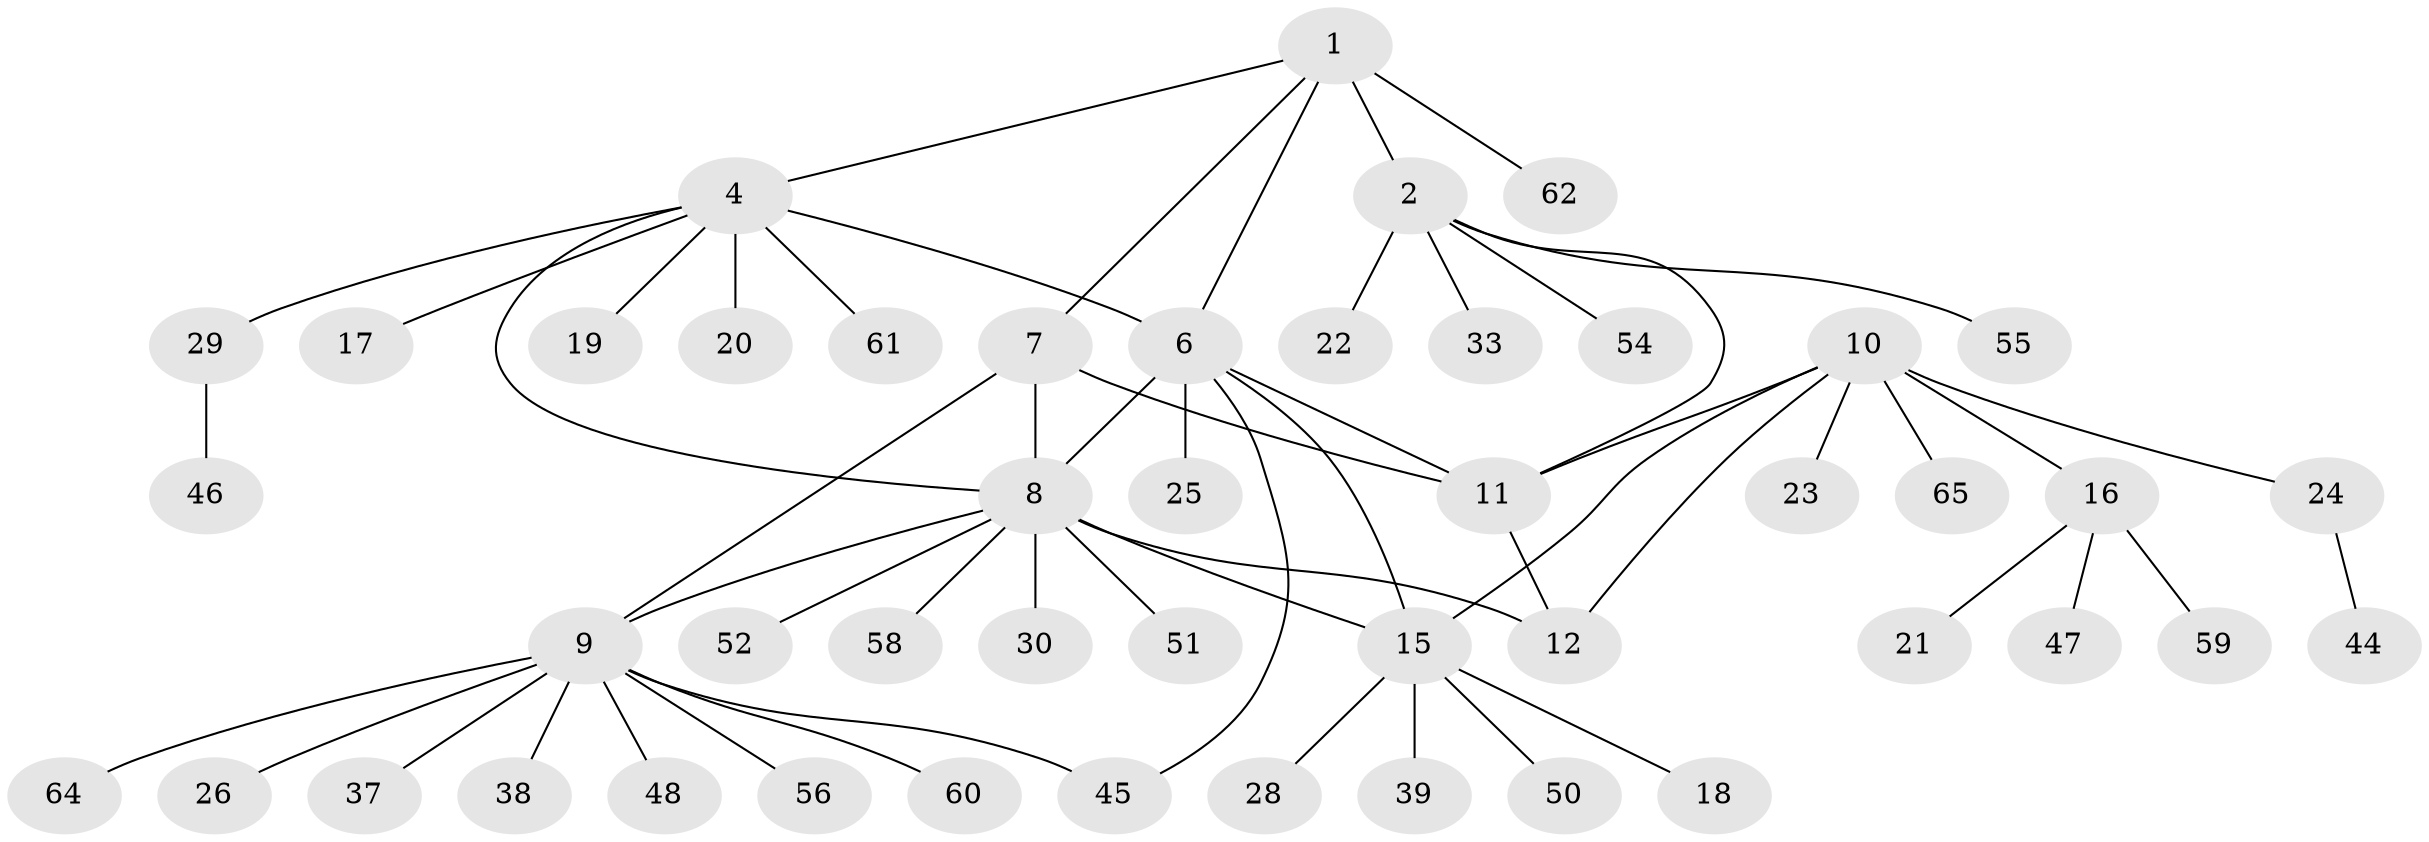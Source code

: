 // Generated by graph-tools (version 1.1) at 2025/52/02/27/25 19:52:14]
// undirected, 47 vertices, 57 edges
graph export_dot {
graph [start="1"]
  node [color=gray90,style=filled];
  1 [super="+36"];
  2 [super="+3"];
  4 [super="+5"];
  6 [super="+14"];
  7;
  8 [super="+13"];
  9 [super="+40"];
  10 [super="+57"];
  11 [super="+53"];
  12 [super="+35"];
  15 [super="+27"];
  16 [super="+41"];
  17;
  18;
  19;
  20 [super="+32"];
  21 [super="+49"];
  22;
  23;
  24 [super="+34"];
  25 [super="+31"];
  26;
  28;
  29 [super="+42"];
  30;
  33;
  37 [super="+63"];
  38;
  39 [super="+43"];
  44;
  45;
  46;
  47;
  48;
  50;
  51;
  52;
  54;
  55;
  56;
  58 [super="+66"];
  59;
  60;
  61;
  62;
  64;
  65;
  1 -- 2 [weight=2];
  1 -- 4;
  1 -- 7;
  1 -- 62;
  1 -- 6;
  2 -- 11;
  2 -- 54;
  2 -- 55;
  2 -- 22;
  2 -- 33;
  4 -- 6 [weight=2];
  4 -- 17;
  4 -- 19;
  4 -- 61;
  4 -- 20;
  4 -- 8;
  4 -- 29;
  6 -- 11;
  6 -- 25;
  6 -- 45;
  6 -- 8;
  6 -- 15;
  7 -- 8;
  7 -- 9;
  7 -- 11;
  8 -- 9;
  8 -- 12;
  8 -- 30;
  8 -- 58;
  8 -- 51;
  8 -- 52;
  8 -- 15;
  9 -- 26;
  9 -- 37;
  9 -- 38;
  9 -- 45;
  9 -- 48;
  9 -- 56;
  9 -- 60;
  9 -- 64;
  10 -- 11;
  10 -- 12;
  10 -- 15;
  10 -- 16;
  10 -- 23;
  10 -- 24;
  10 -- 65;
  11 -- 12;
  15 -- 18;
  15 -- 28;
  15 -- 50;
  15 -- 39;
  16 -- 21;
  16 -- 59;
  16 -- 47;
  24 -- 44;
  29 -- 46;
}
